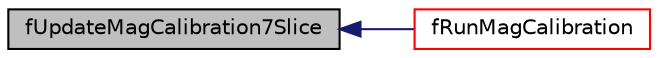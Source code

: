digraph "fUpdateMagCalibration7Slice"
{
  edge [fontname="Helvetica",fontsize="10",labelfontname="Helvetica",labelfontsize="10"];
  node [fontname="Helvetica",fontsize="10",shape=record];
  rankdir="LR";
  Node79 [label="fUpdateMagCalibration7Slice",height=0.2,width=0.4,color="black", fillcolor="grey75", style="filled", fontcolor="black"];
  Node79 -> Node80 [dir="back",color="midnightblue",fontsize="10",style="solid",fontname="Helvetica"];
  Node80 [label="fRunMagCalibration",height=0.2,width=0.4,color="red", fillcolor="white", style="filled",URL="$magnetic_8h.html#a0cce4289e5bceba2b1a6cd59641f9fda"];
}
